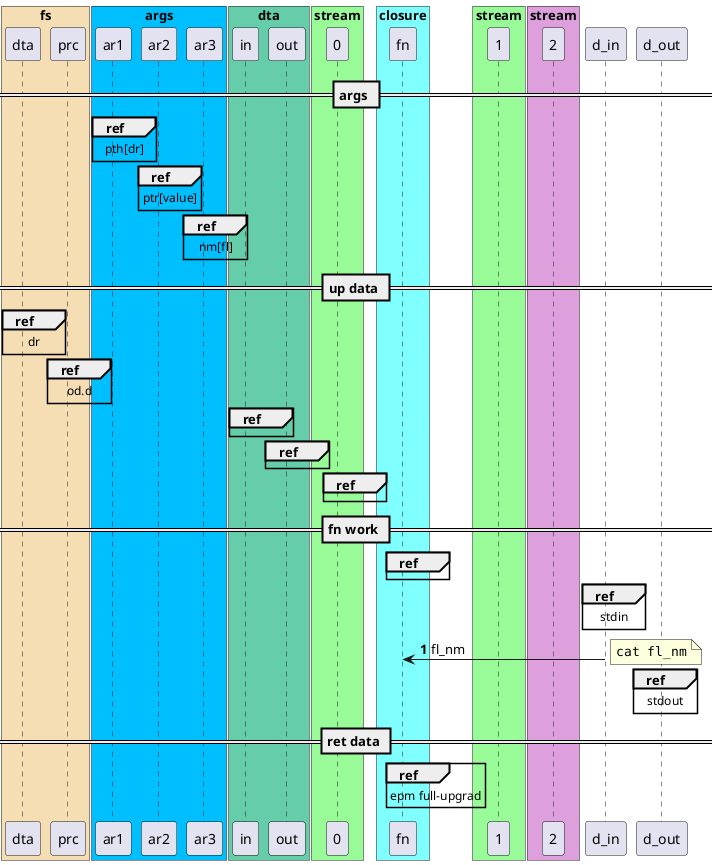@startuml
' F19CBB
' A8E4A0
' FAE7B5
' FAE7B5
' Серебряный	Silver	#c0c0c0
' Лососевый	Salmon	#fa8072
' Пшеничный	Wheat	#f5deb3
' Светлый сомон	LightSalmon	#ffa07a
' Бледный зелёный	PaleGreen	#98fb98
' Оливковый	Olive	#808000
' Умеренный аквамариновый	MediumAquamarine	#66cdaa
' Циан,цвет морской волны	Cyan,Aqua	#00ffff
' Светлый стальной синий	LightSteelBlue	#b0c4de
' Морозное небо	DeepSkyBlue	#00bfff
' Светлая слива	Plum	#dda0dd
' Розовый	Pink	#ffc0cb
' scale 1000*500
autonumber 
box "fs" #f5deb3
participant dta 
participant prc 
end box
box "args" #00bfff
participant ar1 
participant ar2 
participant ar3 

end box
box "dta" #66cdaa
participant in 
participant out 
end box
box "stream" #98fb98
participant "0" 
end box
box "closure" #80ffff
participant fn 
end box
box "stream" #98fb98
participant 1 
end box
box "stream" #dda0dd
participant 2 
end box
== args ==

ref over ar1 
pth[dr]
end ref

ref over ar2
ptr[value]
end ref

ref over ar3
nm[fl]
end ref
== up data ==
ref over dta
dr
end ref

ref over prc
od.d
end ref

ref over in
end ref

ref over out
end ref

ref over 0
end ref
== fn work ==
ref over fn
end ref




' note right
' <code>
' for read
' </code>
' end note



ref over d_in
stdin
end ref
d_in -> fn : fl_nm
note right
<code>
cat fl_nm
</code>
end note
ref over d_out
stdout
end ref
== ret data ==
ref over fn
epm full-upgrad
end ref


@enduml
